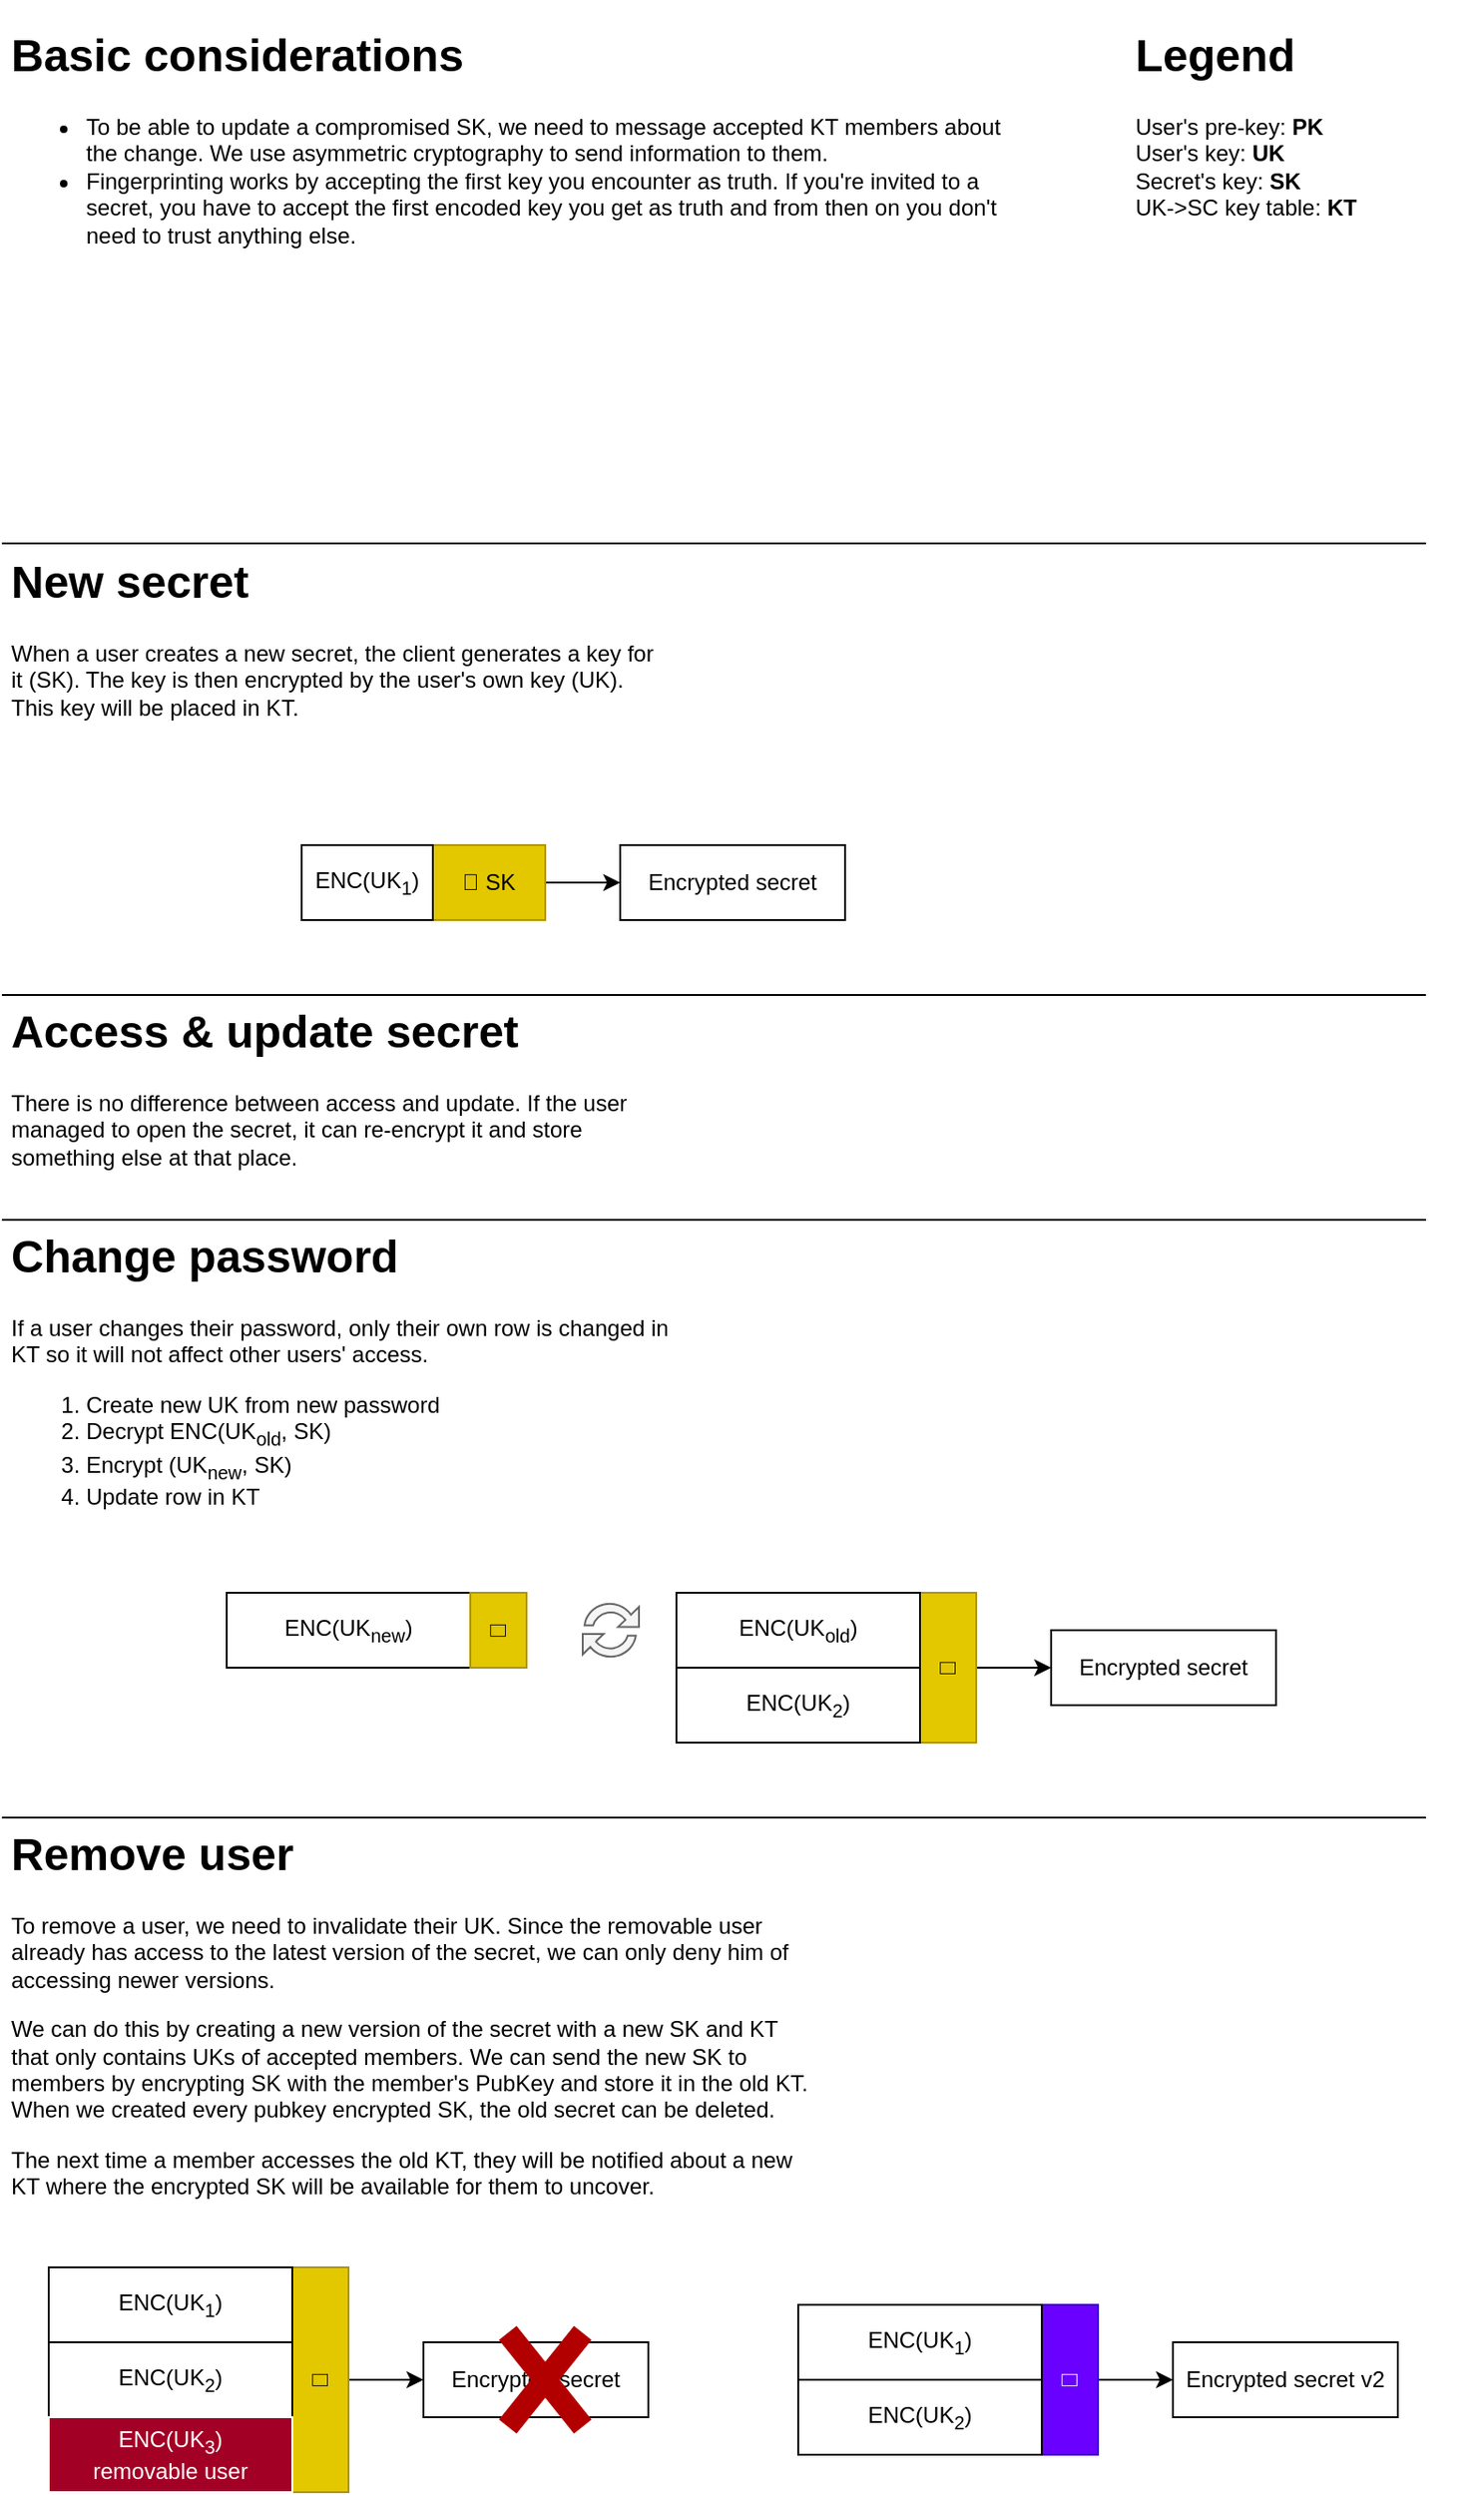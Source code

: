 <mxfile>
    <diagram id="qP-4uzo_GqWtdiNv750e" name="Page-1">
        <mxGraphModel dx="1038" dy="800" grid="1" gridSize="10" guides="1" tooltips="1" connect="1" arrows="1" fold="1" page="1" pageScale="1" pageWidth="850" pageHeight="1100" math="0" shadow="0">
            <root>
                <mxCell id="0"/>
                <mxCell id="1" parent="0"/>
                <mxCell id="3" value="Encrypted secret" style="rounded=0;whiteSpace=wrap;html=1;" parent="1" vertex="1">
                    <mxGeometry x="600" y="900" width="120" height="40" as="geometry"/>
                </mxCell>
                <mxCell id="11" style="edgeStyle=orthogonalEdgeStyle;rounded=0;orthogonalLoop=1;jettySize=auto;html=1;exitX=1;exitY=0.5;exitDx=0;exitDy=0;entryX=0;entryY=0.5;entryDx=0;entryDy=0;" parent="1" source="5" target="3" edge="1">
                    <mxGeometry relative="1" as="geometry"/>
                </mxCell>
                <mxCell id="5" value="🔑" style="rounded=0;whiteSpace=wrap;html=1;horizontal=0;fillColor=#e3c800;strokeColor=#B09500;fontColor=#000000;" parent="1" vertex="1">
                    <mxGeometry x="530" y="880" width="30" height="80" as="geometry"/>
                </mxCell>
                <mxCell id="6" value="ENC(UK&lt;sub&gt;old&lt;/sub&gt;)" style="rounded=0;whiteSpace=wrap;html=1;" parent="1" vertex="1">
                    <mxGeometry x="400" y="880" width="130" height="40" as="geometry"/>
                </mxCell>
                <mxCell id="7" value="ENC(UK&lt;sub&gt;2&lt;/sub&gt;)" style="rounded=0;whiteSpace=wrap;html=1;" parent="1" vertex="1">
                    <mxGeometry x="400" y="920" width="130" height="40" as="geometry"/>
                </mxCell>
                <mxCell id="12" value="" style="endArrow=none;html=1;" parent="1" edge="1">
                    <mxGeometry width="50" height="50" relative="1" as="geometry">
                        <mxPoint x="40" y="561" as="sourcePoint"/>
                        <mxPoint x="800" y="561" as="targetPoint"/>
                    </mxGeometry>
                </mxCell>
                <mxCell id="13" value="&lt;h1&gt;New secret&lt;/h1&gt;&lt;p&gt;When a user creates a new secret, the client generates a key for it (SK). The key is then encrypted by the user's own key (UK). This key will be placed in KT.&lt;/p&gt;" style="text;html=1;strokeColor=none;fillColor=none;spacing=5;spacingTop=-20;whiteSpace=wrap;overflow=hidden;rounded=0;" parent="1" vertex="1">
                    <mxGeometry x="40" y="321" width="360" height="120" as="geometry"/>
                </mxCell>
                <mxCell id="14" value="&lt;h1&gt;Legend&lt;/h1&gt;&lt;p&gt;User's pre-key: &lt;b&gt;PK&lt;/b&gt;&lt;br&gt;User's key: &lt;b&gt;UK&lt;/b&gt;&lt;br&gt;Secret's key: &lt;b&gt;SK&lt;/b&gt;&lt;br&gt;UK-&amp;gt;SC&amp;nbsp;key table: &lt;b&gt;KT&lt;/b&gt;&lt;/p&gt;" style="text;html=1;strokeColor=none;fillColor=none;spacing=5;spacingTop=-20;whiteSpace=wrap;overflow=hidden;rounded=0;" parent="1" vertex="1">
                    <mxGeometry x="640" y="40" width="190" height="120" as="geometry"/>
                </mxCell>
                <mxCell id="15" value="Encrypted secret" style="rounded=0;whiteSpace=wrap;html=1;" parent="1" vertex="1">
                    <mxGeometry x="370" y="481" width="120" height="40" as="geometry"/>
                </mxCell>
                <mxCell id="16" style="edgeStyle=orthogonalEdgeStyle;rounded=0;orthogonalLoop=1;jettySize=auto;html=1;exitX=1;exitY=0.5;exitDx=0;exitDy=0;entryX=0;entryY=0.5;entryDx=0;entryDy=0;" parent="1" source="17" target="15" edge="1">
                    <mxGeometry relative="1" as="geometry"/>
                </mxCell>
                <mxCell id="17" value="🔑 SK" style="rounded=0;whiteSpace=wrap;html=1;horizontal=1;fillColor=#e3c800;strokeColor=#B09500;fontColor=#000000;align=center;spacingLeft=0;" parent="1" vertex="1">
                    <mxGeometry x="270" y="481" width="60" height="40" as="geometry"/>
                </mxCell>
                <mxCell id="18" value="ENC(UK&lt;sub&gt;1&lt;/sub&gt;)" style="rounded=0;whiteSpace=wrap;html=1;" parent="1" vertex="1">
                    <mxGeometry x="200" y="481" width="70" height="40" as="geometry"/>
                </mxCell>
                <mxCell id="21" value="&lt;h1&gt;Access &amp;amp; update secret&lt;/h1&gt;&lt;p&gt;There is no difference between access and update. If the user managed to open the secret, it can re-encrypt it and store something else at that place.&lt;/p&gt;" style="text;html=1;strokeColor=none;fillColor=none;spacing=5;spacingTop=-20;whiteSpace=wrap;overflow=hidden;rounded=0;" parent="1" vertex="1">
                    <mxGeometry x="40" y="561" width="360" height="120" as="geometry"/>
                </mxCell>
                <mxCell id="22" value="" style="endArrow=none;html=1;" parent="1" edge="1">
                    <mxGeometry width="50" height="50" relative="1" as="geometry">
                        <mxPoint x="40" y="320" as="sourcePoint"/>
                        <mxPoint x="800" y="320" as="targetPoint"/>
                    </mxGeometry>
                </mxCell>
                <mxCell id="23" value="" style="endArrow=none;html=1;" parent="1" edge="1">
                    <mxGeometry width="50" height="50" relative="1" as="geometry">
                        <mxPoint x="40" y="681" as="sourcePoint"/>
                        <mxPoint x="800" y="681" as="targetPoint"/>
                    </mxGeometry>
                </mxCell>
                <mxCell id="24" value="&lt;h1&gt;Change password&lt;/h1&gt;&lt;p&gt;If a user changes their password, only their own row is changed in KT so it will not affect other users' access.&lt;/p&gt;&lt;p&gt;&lt;/p&gt;&lt;ol&gt;&lt;li&gt;Create new UK from new password&lt;/li&gt;&lt;li&gt;Decrypt ENC(UK&lt;sub&gt;old&lt;/sub&gt;, SK)&lt;/li&gt;&lt;li&gt;Encrypt (UK&lt;sub&gt;new&lt;/sub&gt;, SK)&lt;/li&gt;&lt;li&gt;Update row in KT&lt;/li&gt;&lt;/ol&gt;&lt;p&gt;&lt;/p&gt;" style="text;html=1;strokeColor=none;fillColor=none;spacing=5;spacingTop=-20;whiteSpace=wrap;overflow=hidden;rounded=0;" parent="1" vertex="1">
                    <mxGeometry x="40" y="681" width="360" height="189" as="geometry"/>
                </mxCell>
                <mxCell id="25" value="&lt;h1&gt;Basic considerations&lt;/h1&gt;&lt;p&gt;&lt;/p&gt;&lt;ul&gt;&lt;li&gt;&lt;span&gt;To be able to update a compromised SK, we need to message accepted KT members about the change. We use asymmetric cryptography to send information to them.&lt;/span&gt;&lt;br&gt;&lt;/li&gt;&lt;li&gt;Fingerprinting works by accepting the first key you encounter as truth. If you're invited to a secret, you have to accept the first encoded key you get as truth and from then on you don't need to trust anything else.&lt;/li&gt;&lt;/ul&gt;&lt;p&gt;&lt;/p&gt;" style="text;html=1;strokeColor=none;fillColor=none;spacing=5;spacingTop=-20;whiteSpace=wrap;overflow=hidden;rounded=0;" parent="1" vertex="1">
                    <mxGeometry x="40" y="40" width="550" height="220" as="geometry"/>
                </mxCell>
                <mxCell id="26" value="ENC(UK&lt;sub&gt;new&lt;/sub&gt;)" style="rounded=0;whiteSpace=wrap;html=1;" parent="1" vertex="1">
                    <mxGeometry x="160" y="880" width="130" height="40" as="geometry"/>
                </mxCell>
                <mxCell id="27" value="🔑" style="rounded=0;whiteSpace=wrap;html=1;horizontal=0;fillColor=#e3c800;strokeColor=#B09500;fontColor=#000000;" parent="1" vertex="1">
                    <mxGeometry x="290" y="880" width="30" height="40" as="geometry"/>
                </mxCell>
                <mxCell id="28" value="" style="pointerEvents=1;shadow=0;dashed=0;html=1;labelPosition=center;verticalLabelPosition=bottom;verticalAlign=top;align=center;shape=mxgraph.mscae.intune.update;fillColor=#f5f5f5;strokeColor=#666666;fontColor=#333333;" parent="1" vertex="1">
                    <mxGeometry x="350" y="885" width="30" height="30" as="geometry"/>
                </mxCell>
                <mxCell id="29" value="" style="endArrow=none;html=1;" parent="1" edge="1">
                    <mxGeometry width="50" height="50" relative="1" as="geometry">
                        <mxPoint x="40" y="1000" as="sourcePoint"/>
                        <mxPoint x="800" y="1000" as="targetPoint"/>
                    </mxGeometry>
                </mxCell>
                <mxCell id="30" value="&lt;h1&gt;Remove user&lt;/h1&gt;&lt;p&gt;To remove a user, we need to invalidate their UK. Since the removable user already has access to the latest version of the secret, we can only deny him of accessing newer versions.&lt;/p&gt;&lt;p&gt;We can do this by creating a new version of the secret with a new SK and KT that only contains UKs of accepted members. We can send the new SK to members by encrypting SK with the member's PubKey and store it in the old KT. When we created every pubkey encrypted SK, the old secret can be deleted.&lt;/p&gt;&lt;p&gt;The next time a member accesses the old KT, they will be notified about a new KT where the encrypted SK will be available for them to uncover.&lt;/p&gt;&lt;p&gt;&lt;/p&gt;" style="text;html=1;strokeColor=none;fillColor=none;spacing=5;spacingTop=-20;whiteSpace=wrap;overflow=hidden;rounded=0;" parent="1" vertex="1">
                    <mxGeometry x="40" y="1000" width="440" height="240" as="geometry"/>
                </mxCell>
                <mxCell id="31" value="Encrypted secret" style="rounded=0;whiteSpace=wrap;html=1;" parent="1" vertex="1">
                    <mxGeometry x="265" y="1280" width="120" height="40" as="geometry"/>
                </mxCell>
                <mxCell id="32" style="edgeStyle=orthogonalEdgeStyle;rounded=0;orthogonalLoop=1;jettySize=auto;html=1;exitX=1;exitY=0.5;exitDx=0;exitDy=0;entryX=0;entryY=0.5;entryDx=0;entryDy=0;" parent="1" source="33" target="31" edge="1">
                    <mxGeometry relative="1" as="geometry"/>
                </mxCell>
                <mxCell id="33" value="🔑" style="rounded=0;whiteSpace=wrap;html=1;horizontal=0;fillColor=#e3c800;strokeColor=#B09500;fontColor=#000000;" parent="1" vertex="1">
                    <mxGeometry x="195" y="1240" width="30" height="120" as="geometry"/>
                </mxCell>
                <mxCell id="34" value="ENC(UK&lt;sub&gt;1&lt;/sub&gt;)" style="rounded=0;whiteSpace=wrap;html=1;" parent="1" vertex="1">
                    <mxGeometry x="65" y="1240" width="130" height="40" as="geometry"/>
                </mxCell>
                <mxCell id="35" value="ENC(UK&lt;sub&gt;2&lt;/sub&gt;)" style="rounded=0;whiteSpace=wrap;html=1;" parent="1" vertex="1">
                    <mxGeometry x="65" y="1280" width="130" height="40" as="geometry"/>
                </mxCell>
                <mxCell id="36" value="ENC(UK&lt;sub&gt;3&lt;/sub&gt;)&lt;br&gt;removable user" style="rounded=0;whiteSpace=wrap;html=1;fillColor=#a20025;fontColor=#ffffff;strokeColor=#FFFFFF;" parent="1" vertex="1">
                    <mxGeometry x="65" y="1320" width="130" height="40" as="geometry"/>
                </mxCell>
                <mxCell id="37" value="Encrypted secret v2" style="rounded=0;whiteSpace=wrap;html=1;" parent="1" vertex="1">
                    <mxGeometry x="665" y="1280" width="120" height="40" as="geometry"/>
                </mxCell>
                <mxCell id="38" style="edgeStyle=orthogonalEdgeStyle;rounded=0;orthogonalLoop=1;jettySize=auto;html=1;exitX=1;exitY=0.5;exitDx=0;exitDy=0;entryX=0;entryY=0.5;entryDx=0;entryDy=0;" parent="1" source="39" target="37" edge="1">
                    <mxGeometry relative="1" as="geometry"/>
                </mxCell>
                <mxCell id="39" value="🔑" style="rounded=0;whiteSpace=wrap;html=1;horizontal=0;fillColor=#6a00ff;strokeColor=#3700CC;fontColor=#ffffff;" parent="1" vertex="1">
                    <mxGeometry x="595" y="1260" width="30" height="80" as="geometry"/>
                </mxCell>
                <mxCell id="40" value="ENC(UK&lt;sub&gt;1&lt;/sub&gt;)" style="rounded=0;whiteSpace=wrap;html=1;" parent="1" vertex="1">
                    <mxGeometry x="465" y="1260" width="130" height="40" as="geometry"/>
                </mxCell>
                <mxCell id="41" value="ENC(UK&lt;sub&gt;2&lt;/sub&gt;)" style="rounded=0;whiteSpace=wrap;html=1;" parent="1" vertex="1">
                    <mxGeometry x="465" y="1300" width="130" height="40" as="geometry"/>
                </mxCell>
                <mxCell id="48" value="" style="group" parent="1" vertex="1" connectable="0">
                    <mxGeometry x="310" y="1275" width="40" height="50" as="geometry"/>
                </mxCell>
                <mxCell id="43" value="" style="endArrow=none;html=1;strokeWidth=12;fillColor=#e51400;strokeColor=#B20000;rounded=0;" parent="48" edge="1">
                    <mxGeometry width="50" height="50" relative="1" as="geometry">
                        <mxPoint y="50" as="sourcePoint"/>
                        <mxPoint x="40" as="targetPoint"/>
                    </mxGeometry>
                </mxCell>
                <mxCell id="47" value="" style="endArrow=none;html=1;strokeWidth=12;fillColor=#e51400;strokeColor=#B20000;rounded=0;" parent="48" edge="1">
                    <mxGeometry width="50" height="50" relative="1" as="geometry">
                        <mxPoint x="40" y="50" as="sourcePoint"/>
                        <mxPoint as="targetPoint"/>
                    </mxGeometry>
                </mxCell>
            </root>
        </mxGraphModel>
    </diagram>
</mxfile>